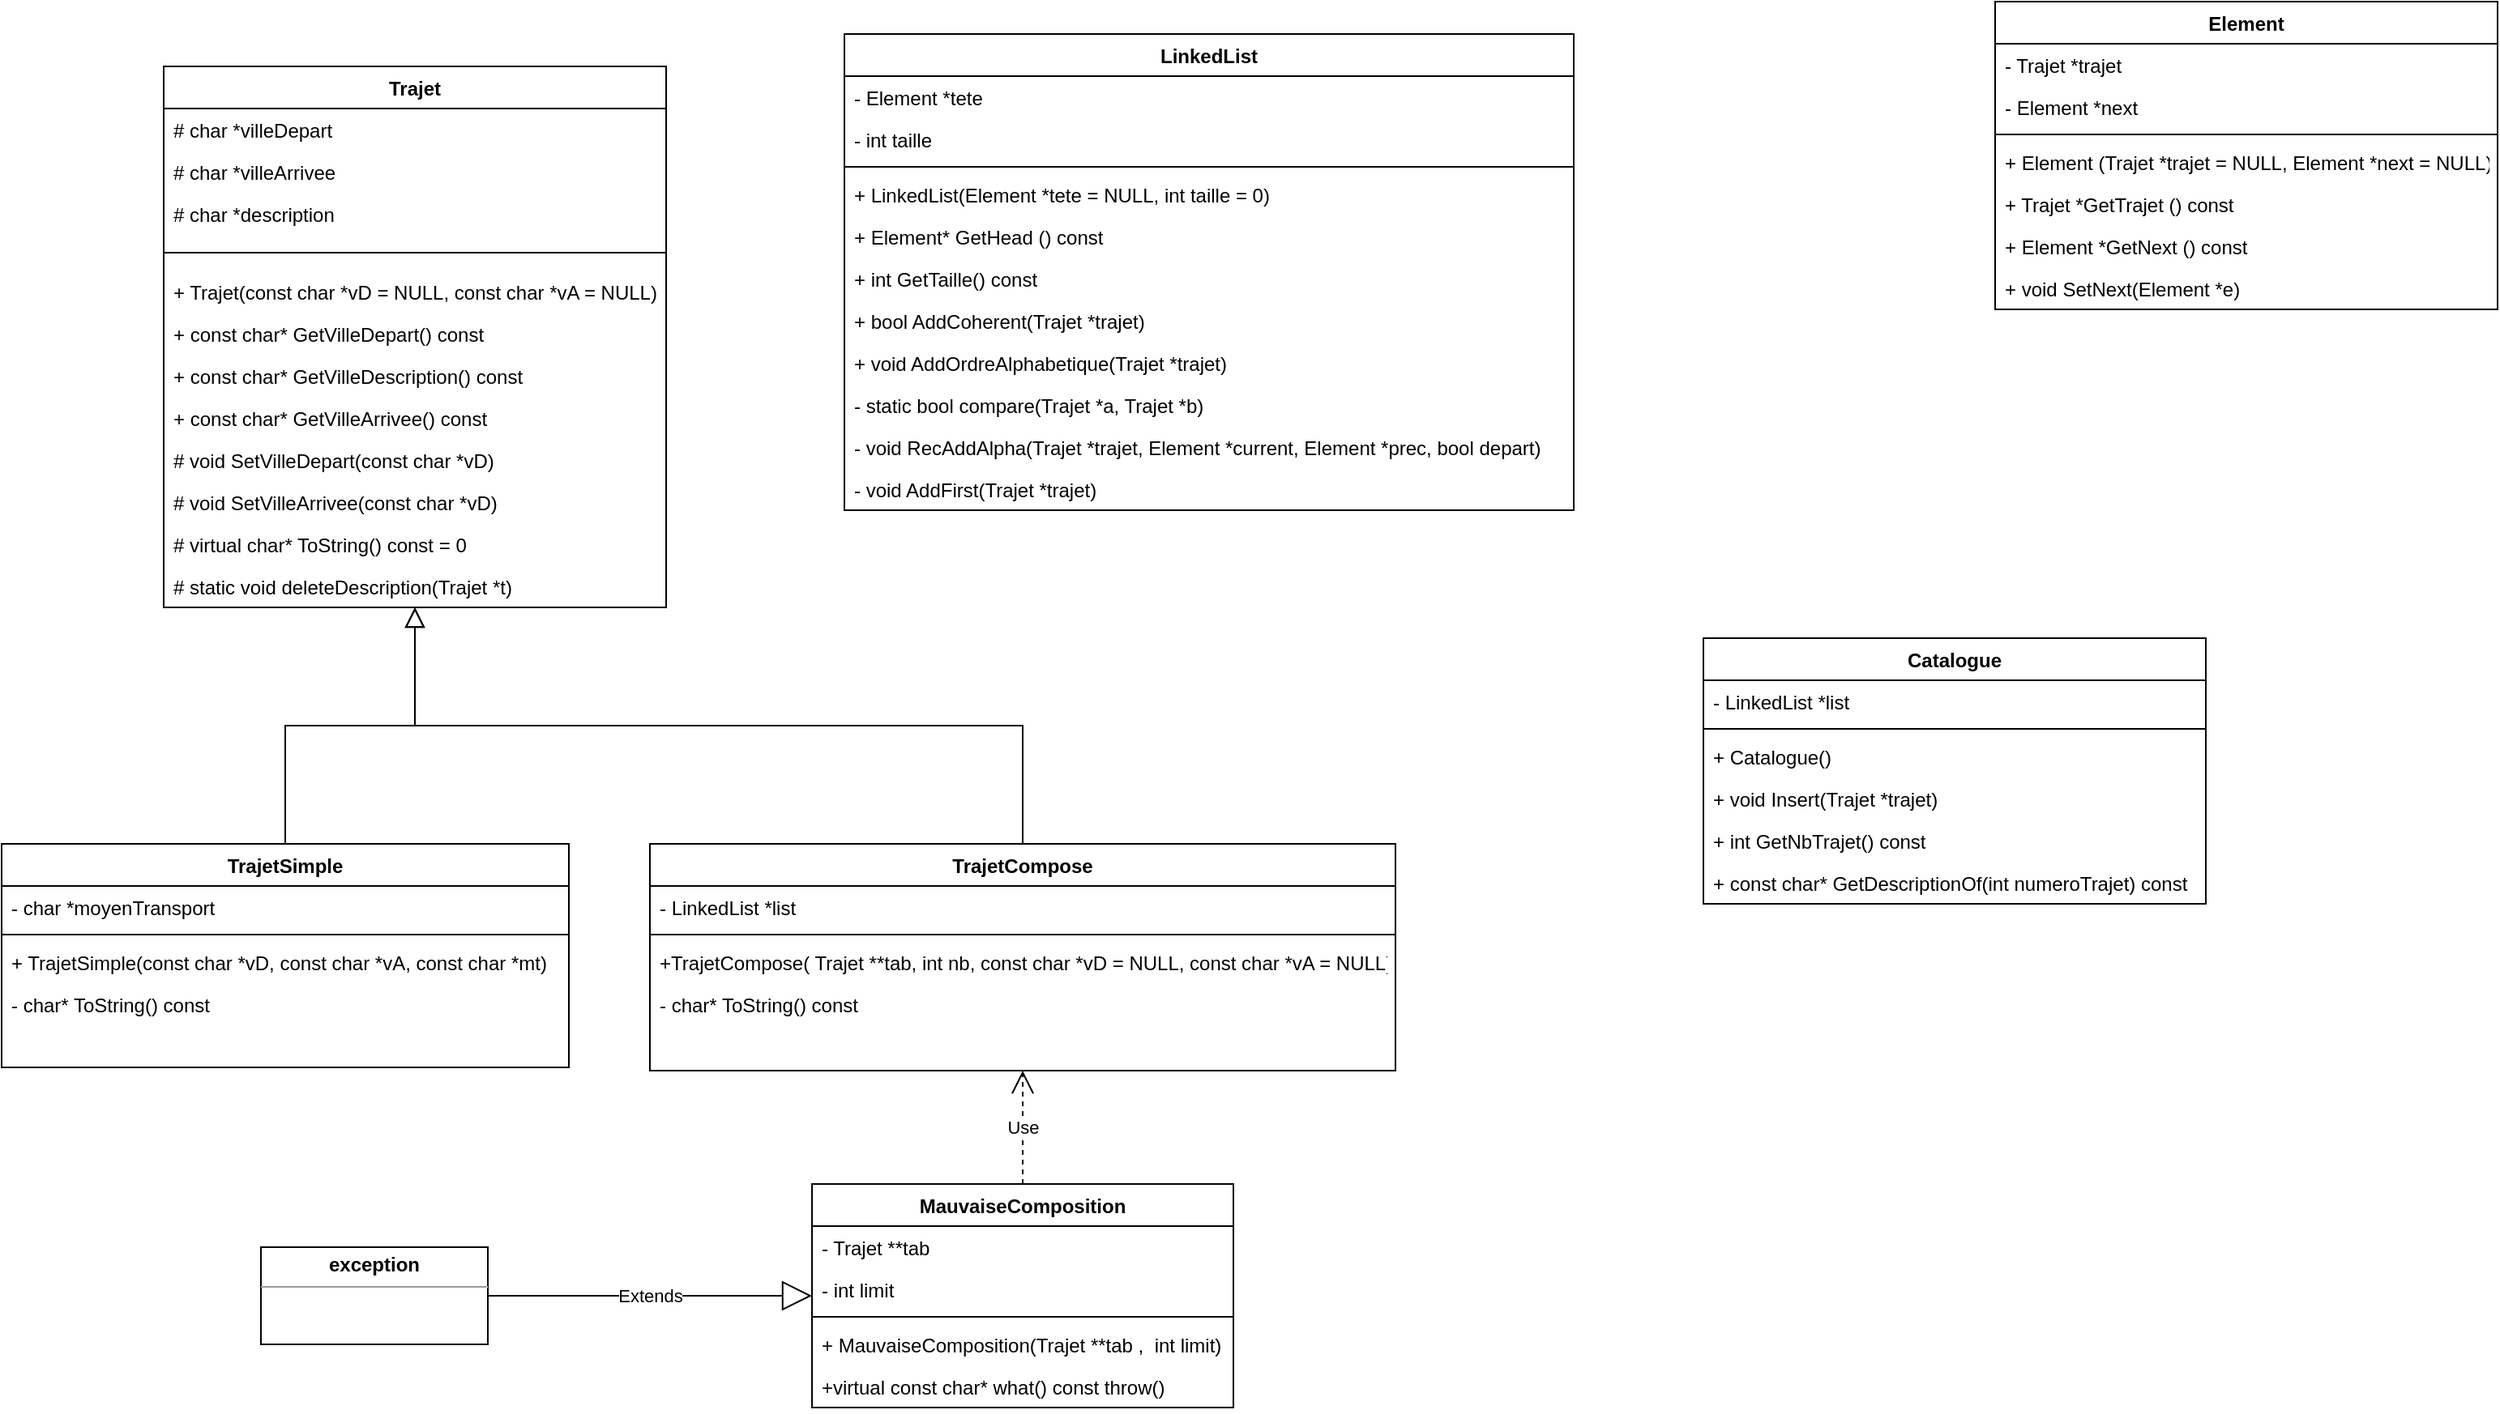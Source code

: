 <mxfile version="20.6.1" type="github">
  <diagram id="C5RBs43oDa-KdzZeNtuy" name="Page-1">
    <mxGraphModel dx="2652" dy="1462" grid="1" gridSize="10" guides="1" tooltips="1" connect="1" arrows="1" fold="1" page="1" pageScale="1" pageWidth="827" pageHeight="1169" math="0" shadow="0">
      <root>
        <mxCell id="WIyWlLk6GJQsqaUBKTNV-0" />
        <mxCell id="WIyWlLk6GJQsqaUBKTNV-1" parent="WIyWlLk6GJQsqaUBKTNV-0" />
        <mxCell id="zkfFHV4jXpPFQw0GAbJ--0" value="Trajet" style="swimlane;fontStyle=1;align=center;verticalAlign=top;childLayout=stackLayout;horizontal=1;startSize=26;horizontalStack=0;resizeParent=1;resizeLast=0;collapsible=1;marginBottom=0;rounded=0;shadow=0;strokeWidth=1;" parent="WIyWlLk6GJQsqaUBKTNV-1" vertex="1">
          <mxGeometry x="120" y="120" width="310" height="334" as="geometry">
            <mxRectangle x="230" y="140" width="160" height="26" as="alternateBounds" />
          </mxGeometry>
        </mxCell>
        <mxCell id="zkfFHV4jXpPFQw0GAbJ--1" value="# char *villeDepart" style="text;align=left;verticalAlign=top;spacingLeft=4;spacingRight=4;overflow=hidden;rotatable=0;points=[[0,0.5],[1,0.5]];portConstraint=eastwest;" parent="zkfFHV4jXpPFQw0GAbJ--0" vertex="1">
          <mxGeometry y="26" width="310" height="26" as="geometry" />
        </mxCell>
        <mxCell id="zkfFHV4jXpPFQw0GAbJ--2" value="# char *villeArrivee" style="text;align=left;verticalAlign=top;spacingLeft=4;spacingRight=4;overflow=hidden;rotatable=0;points=[[0,0.5],[1,0.5]];portConstraint=eastwest;rounded=0;shadow=0;html=0;" parent="zkfFHV4jXpPFQw0GAbJ--0" vertex="1">
          <mxGeometry y="52" width="310" height="26" as="geometry" />
        </mxCell>
        <mxCell id="O0NE5KoFi3yu0r8WQwXz-0" value="# char *description" style="text;align=left;verticalAlign=top;spacingLeft=4;spacingRight=4;overflow=hidden;rotatable=0;points=[[0,0.5],[1,0.5]];portConstraint=eastwest;rounded=0;shadow=0;html=0;" vertex="1" parent="zkfFHV4jXpPFQw0GAbJ--0">
          <mxGeometry y="78" width="310" height="26" as="geometry" />
        </mxCell>
        <mxCell id="zkfFHV4jXpPFQw0GAbJ--4" value="" style="line;html=1;strokeWidth=1;align=left;verticalAlign=middle;spacingTop=-1;spacingLeft=3;spacingRight=3;rotatable=0;labelPosition=right;points=[];portConstraint=eastwest;" parent="zkfFHV4jXpPFQw0GAbJ--0" vertex="1">
          <mxGeometry y="104" width="310" height="22" as="geometry" />
        </mxCell>
        <mxCell id="O0NE5KoFi3yu0r8WQwXz-17" value="+ Trajet(const char *vD = NULL, const char *vA = NULL)" style="text;align=left;verticalAlign=top;spacingLeft=4;spacingRight=4;overflow=hidden;rotatable=0;points=[[0,0.5],[1,0.5]];portConstraint=eastwest;" vertex="1" parent="zkfFHV4jXpPFQw0GAbJ--0">
          <mxGeometry y="126" width="310" height="26" as="geometry" />
        </mxCell>
        <mxCell id="zkfFHV4jXpPFQw0GAbJ--5" value="+ const char* GetVilleDepart() const" style="text;align=left;verticalAlign=top;spacingLeft=4;spacingRight=4;overflow=hidden;rotatable=0;points=[[0,0.5],[1,0.5]];portConstraint=eastwest;" parent="zkfFHV4jXpPFQw0GAbJ--0" vertex="1">
          <mxGeometry y="152" width="310" height="26" as="geometry" />
        </mxCell>
        <mxCell id="O0NE5KoFi3yu0r8WQwXz-16" value="+ const char* GetVilleDescription() const" style="text;align=left;verticalAlign=top;spacingLeft=4;spacingRight=4;overflow=hidden;rotatable=0;points=[[0,0.5],[1,0.5]];portConstraint=eastwest;" vertex="1" parent="zkfFHV4jXpPFQw0GAbJ--0">
          <mxGeometry y="178" width="310" height="26" as="geometry" />
        </mxCell>
        <mxCell id="O0NE5KoFi3yu0r8WQwXz-15" value="+ const char* GetVilleArrivee() const" style="text;align=left;verticalAlign=top;spacingLeft=4;spacingRight=4;overflow=hidden;rotatable=0;points=[[0,0.5],[1,0.5]];portConstraint=eastwest;" vertex="1" parent="zkfFHV4jXpPFQw0GAbJ--0">
          <mxGeometry y="204" width="310" height="26" as="geometry" />
        </mxCell>
        <mxCell id="O0NE5KoFi3yu0r8WQwXz-19" value="# void SetVilleDepart(const char *vD)" style="text;align=left;verticalAlign=top;spacingLeft=4;spacingRight=4;overflow=hidden;rotatable=0;points=[[0,0.5],[1,0.5]];portConstraint=eastwest;" vertex="1" parent="zkfFHV4jXpPFQw0GAbJ--0">
          <mxGeometry y="230" width="310" height="26" as="geometry" />
        </mxCell>
        <mxCell id="O0NE5KoFi3yu0r8WQwXz-20" value="# void SetVilleArrivee(const char *vD)" style="text;align=left;verticalAlign=top;spacingLeft=4;spacingRight=4;overflow=hidden;rotatable=0;points=[[0,0.5],[1,0.5]];portConstraint=eastwest;" vertex="1" parent="zkfFHV4jXpPFQw0GAbJ--0">
          <mxGeometry y="256" width="310" height="26" as="geometry" />
        </mxCell>
        <mxCell id="O0NE5KoFi3yu0r8WQwXz-18" value="# virtual char* ToString() const = 0" style="text;align=left;verticalAlign=top;spacingLeft=4;spacingRight=4;overflow=hidden;rotatable=0;points=[[0,0.5],[1,0.5]];portConstraint=eastwest;" vertex="1" parent="zkfFHV4jXpPFQw0GAbJ--0">
          <mxGeometry y="282" width="310" height="26" as="geometry" />
        </mxCell>
        <mxCell id="O0NE5KoFi3yu0r8WQwXz-21" value="# static void deleteDescription(Trajet *t)" style="text;align=left;verticalAlign=top;spacingLeft=4;spacingRight=4;overflow=hidden;rotatable=0;points=[[0,0.5],[1,0.5]];portConstraint=eastwest;" vertex="1" parent="zkfFHV4jXpPFQw0GAbJ--0">
          <mxGeometry y="308" width="310" height="26" as="geometry" />
        </mxCell>
        <mxCell id="zkfFHV4jXpPFQw0GAbJ--6" value="TrajetSimple&#xa;" style="swimlane;fontStyle=1;align=center;verticalAlign=top;childLayout=stackLayout;horizontal=1;startSize=26;horizontalStack=0;resizeParent=1;resizeLast=0;collapsible=1;marginBottom=0;rounded=0;shadow=0;strokeWidth=1;" parent="WIyWlLk6GJQsqaUBKTNV-1" vertex="1">
          <mxGeometry x="20" y="600" width="350" height="138" as="geometry">
            <mxRectangle x="130" y="380" width="160" height="26" as="alternateBounds" />
          </mxGeometry>
        </mxCell>
        <mxCell id="zkfFHV4jXpPFQw0GAbJ--7" value="- char *moyenTransport" style="text;align=left;verticalAlign=top;spacingLeft=4;spacingRight=4;overflow=hidden;rotatable=0;points=[[0,0.5],[1,0.5]];portConstraint=eastwest;" parent="zkfFHV4jXpPFQw0GAbJ--6" vertex="1">
          <mxGeometry y="26" width="350" height="26" as="geometry" />
        </mxCell>
        <mxCell id="zkfFHV4jXpPFQw0GAbJ--9" value="" style="line;html=1;strokeWidth=1;align=left;verticalAlign=middle;spacingTop=-1;spacingLeft=3;spacingRight=3;rotatable=0;labelPosition=right;points=[];portConstraint=eastwest;" parent="zkfFHV4jXpPFQw0GAbJ--6" vertex="1">
          <mxGeometry y="52" width="350" height="8" as="geometry" />
        </mxCell>
        <mxCell id="zkfFHV4jXpPFQw0GAbJ--11" value="+ TrajetSimple(const char *vD, const char *vA, const char *mt)" style="text;align=left;verticalAlign=top;spacingLeft=4;spacingRight=4;overflow=hidden;rotatable=0;points=[[0,0.5],[1,0.5]];portConstraint=eastwest;" parent="zkfFHV4jXpPFQw0GAbJ--6" vertex="1">
          <mxGeometry y="60" width="350" height="26" as="geometry" />
        </mxCell>
        <mxCell id="O0NE5KoFi3yu0r8WQwXz-22" value="- char* ToString() const" style="text;align=left;verticalAlign=top;spacingLeft=4;spacingRight=4;overflow=hidden;rotatable=0;points=[[0,0.5],[1,0.5]];portConstraint=eastwest;" vertex="1" parent="zkfFHV4jXpPFQw0GAbJ--6">
          <mxGeometry y="86" width="350" height="26" as="geometry" />
        </mxCell>
        <mxCell id="zkfFHV4jXpPFQw0GAbJ--12" value="" style="endArrow=block;endSize=10;endFill=0;shadow=0;strokeWidth=1;rounded=0;edgeStyle=elbowEdgeStyle;elbow=vertical;" parent="WIyWlLk6GJQsqaUBKTNV-1" source="zkfFHV4jXpPFQw0GAbJ--6" target="zkfFHV4jXpPFQw0GAbJ--0" edge="1">
          <mxGeometry width="160" relative="1" as="geometry">
            <mxPoint x="200" y="203" as="sourcePoint" />
            <mxPoint x="200" y="203" as="targetPoint" />
          </mxGeometry>
        </mxCell>
        <mxCell id="zkfFHV4jXpPFQw0GAbJ--13" value="TrajetCompose" style="swimlane;fontStyle=1;align=center;verticalAlign=top;childLayout=stackLayout;horizontal=1;startSize=26;horizontalStack=0;resizeParent=1;resizeLast=0;collapsible=1;marginBottom=0;rounded=0;shadow=0;strokeWidth=1;" parent="WIyWlLk6GJQsqaUBKTNV-1" vertex="1">
          <mxGeometry x="420" y="600" width="460" height="140" as="geometry">
            <mxRectangle x="330" y="360" width="170" height="26" as="alternateBounds" />
          </mxGeometry>
        </mxCell>
        <mxCell id="zkfFHV4jXpPFQw0GAbJ--14" value="- LinkedList *list" style="text;align=left;verticalAlign=top;spacingLeft=4;spacingRight=4;overflow=hidden;rotatable=0;points=[[0,0.5],[1,0.5]];portConstraint=eastwest;" parent="zkfFHV4jXpPFQw0GAbJ--13" vertex="1">
          <mxGeometry y="26" width="460" height="26" as="geometry" />
        </mxCell>
        <mxCell id="zkfFHV4jXpPFQw0GAbJ--15" value="" style="line;html=1;strokeWidth=1;align=left;verticalAlign=middle;spacingTop=-1;spacingLeft=3;spacingRight=3;rotatable=0;labelPosition=right;points=[];portConstraint=eastwest;" parent="zkfFHV4jXpPFQw0GAbJ--13" vertex="1">
          <mxGeometry y="52" width="460" height="8" as="geometry" />
        </mxCell>
        <mxCell id="f7l-6d_Razl2nAT0lJEb-27" value="+TrajetCompose( Trajet **tab, int nb, const char *vD = NULL, const char *vA = NULL)" style="text;align=left;verticalAlign=top;spacingLeft=4;spacingRight=4;overflow=hidden;rotatable=0;points=[[0,0.5],[1,0.5]];portConstraint=eastwest;" parent="zkfFHV4jXpPFQw0GAbJ--13" vertex="1">
          <mxGeometry y="60" width="460" height="26" as="geometry" />
        </mxCell>
        <mxCell id="O0NE5KoFi3yu0r8WQwXz-23" value="- char* ToString() const" style="text;align=left;verticalAlign=top;spacingLeft=4;spacingRight=4;overflow=hidden;rotatable=0;points=[[0,0.5],[1,0.5]];portConstraint=eastwest;" vertex="1" parent="zkfFHV4jXpPFQw0GAbJ--13">
          <mxGeometry y="86" width="460" height="26" as="geometry" />
        </mxCell>
        <mxCell id="zkfFHV4jXpPFQw0GAbJ--16" value="" style="endArrow=block;endSize=10;endFill=0;shadow=0;strokeWidth=1;rounded=0;edgeStyle=elbowEdgeStyle;elbow=vertical;" parent="WIyWlLk6GJQsqaUBKTNV-1" source="zkfFHV4jXpPFQw0GAbJ--13" target="zkfFHV4jXpPFQw0GAbJ--0" edge="1">
          <mxGeometry width="160" relative="1" as="geometry">
            <mxPoint x="210" y="373" as="sourcePoint" />
            <mxPoint x="310" y="271" as="targetPoint" />
          </mxGeometry>
        </mxCell>
        <mxCell id="f7l-6d_Razl2nAT0lJEb-8" value="LinkedList" style="swimlane;fontStyle=1;align=center;verticalAlign=top;childLayout=stackLayout;horizontal=1;startSize=26;horizontalStack=0;resizeParent=1;resizeParentMax=0;resizeLast=0;collapsible=1;marginBottom=0;" parent="WIyWlLk6GJQsqaUBKTNV-1" vertex="1">
          <mxGeometry x="540" y="100" width="450" height="294" as="geometry" />
        </mxCell>
        <mxCell id="f7l-6d_Razl2nAT0lJEb-9" value="- Element *tete" style="text;strokeColor=none;fillColor=none;align=left;verticalAlign=top;spacingLeft=4;spacingRight=4;overflow=hidden;rotatable=0;points=[[0,0.5],[1,0.5]];portConstraint=eastwest;" parent="f7l-6d_Razl2nAT0lJEb-8" vertex="1">
          <mxGeometry y="26" width="450" height="26" as="geometry" />
        </mxCell>
        <mxCell id="f7l-6d_Razl2nAT0lJEb-21" value="- int taille" style="text;strokeColor=none;fillColor=none;align=left;verticalAlign=top;spacingLeft=4;spacingRight=4;overflow=hidden;rotatable=0;points=[[0,0.5],[1,0.5]];portConstraint=eastwest;" parent="f7l-6d_Razl2nAT0lJEb-8" vertex="1">
          <mxGeometry y="52" width="450" height="26" as="geometry" />
        </mxCell>
        <mxCell id="f7l-6d_Razl2nAT0lJEb-10" value="" style="line;strokeWidth=1;fillColor=none;align=left;verticalAlign=middle;spacingTop=-1;spacingLeft=3;spacingRight=3;rotatable=0;labelPosition=right;points=[];portConstraint=eastwest;strokeColor=inherit;" parent="f7l-6d_Razl2nAT0lJEb-8" vertex="1">
          <mxGeometry y="78" width="450" height="8" as="geometry" />
        </mxCell>
        <mxCell id="f7l-6d_Razl2nAT0lJEb-11" value="+ LinkedList(Element *tete = NULL, int taille = 0)" style="text;strokeColor=none;fillColor=none;align=left;verticalAlign=top;spacingLeft=4;spacingRight=4;overflow=hidden;rotatable=0;points=[[0,0.5],[1,0.5]];portConstraint=eastwest;" parent="f7l-6d_Razl2nAT0lJEb-8" vertex="1">
          <mxGeometry y="86" width="450" height="26" as="geometry" />
        </mxCell>
        <mxCell id="O0NE5KoFi3yu0r8WQwXz-41" value="+ Element* GetHead () const" style="text;strokeColor=none;fillColor=none;align=left;verticalAlign=top;spacingLeft=4;spacingRight=4;overflow=hidden;rotatable=0;points=[[0,0.5],[1,0.5]];portConstraint=eastwest;" vertex="1" parent="f7l-6d_Razl2nAT0lJEb-8">
          <mxGeometry y="112" width="450" height="26" as="geometry" />
        </mxCell>
        <mxCell id="O0NE5KoFi3yu0r8WQwXz-40" value="+ int GetTaille() const" style="text;strokeColor=none;fillColor=none;align=left;verticalAlign=top;spacingLeft=4;spacingRight=4;overflow=hidden;rotatable=0;points=[[0,0.5],[1,0.5]];portConstraint=eastwest;" vertex="1" parent="f7l-6d_Razl2nAT0lJEb-8">
          <mxGeometry y="138" width="450" height="26" as="geometry" />
        </mxCell>
        <mxCell id="O0NE5KoFi3yu0r8WQwXz-38" value="+ bool AddCoherent(Trajet *trajet)" style="text;strokeColor=none;fillColor=none;align=left;verticalAlign=top;spacingLeft=4;spacingRight=4;overflow=hidden;rotatable=0;points=[[0,0.5],[1,0.5]];portConstraint=eastwest;" vertex="1" parent="f7l-6d_Razl2nAT0lJEb-8">
          <mxGeometry y="164" width="450" height="26" as="geometry" />
        </mxCell>
        <mxCell id="O0NE5KoFi3yu0r8WQwXz-39" value="+ void AddOrdreAlphabetique(Trajet *trajet)" style="text;strokeColor=none;fillColor=none;align=left;verticalAlign=top;spacingLeft=4;spacingRight=4;overflow=hidden;rotatable=0;points=[[0,0.5],[1,0.5]];portConstraint=eastwest;" vertex="1" parent="f7l-6d_Razl2nAT0lJEb-8">
          <mxGeometry y="190" width="450" height="26" as="geometry" />
        </mxCell>
        <mxCell id="O0NE5KoFi3yu0r8WQwXz-43" value="- static bool compare(Trajet *a, Trajet *b)" style="text;strokeColor=none;fillColor=none;align=left;verticalAlign=top;spacingLeft=4;spacingRight=4;overflow=hidden;rotatable=0;points=[[0,0.5],[1,0.5]];portConstraint=eastwest;" vertex="1" parent="f7l-6d_Razl2nAT0lJEb-8">
          <mxGeometry y="216" width="450" height="26" as="geometry" />
        </mxCell>
        <mxCell id="O0NE5KoFi3yu0r8WQwXz-42" value="- void RecAddAlpha(Trajet *trajet, Element *current, Element *prec, bool depart)" style="text;strokeColor=none;fillColor=none;align=left;verticalAlign=top;spacingLeft=4;spacingRight=4;overflow=hidden;rotatable=0;points=[[0,0.5],[1,0.5]];portConstraint=eastwest;" vertex="1" parent="f7l-6d_Razl2nAT0lJEb-8">
          <mxGeometry y="242" width="450" height="26" as="geometry" />
        </mxCell>
        <mxCell id="O0NE5KoFi3yu0r8WQwXz-44" value="- void AddFirst(Trajet *trajet)" style="text;strokeColor=none;fillColor=none;align=left;verticalAlign=top;spacingLeft=4;spacingRight=4;overflow=hidden;rotatable=0;points=[[0,0.5],[1,0.5]];portConstraint=eastwest;" vertex="1" parent="f7l-6d_Razl2nAT0lJEb-8">
          <mxGeometry y="268" width="450" height="26" as="geometry" />
        </mxCell>
        <mxCell id="f7l-6d_Razl2nAT0lJEb-12" value="Element" style="swimlane;fontStyle=1;childLayout=stackLayout;horizontal=1;startSize=26;fillColor=none;horizontalStack=0;resizeParent=1;resizeParentMax=0;resizeLast=0;collapsible=1;marginBottom=0;" parent="WIyWlLk6GJQsqaUBKTNV-1" vertex="1">
          <mxGeometry x="1250" y="80" width="310" height="190" as="geometry" />
        </mxCell>
        <mxCell id="f7l-6d_Razl2nAT0lJEb-13" value="- Trajet *trajet" style="text;strokeColor=none;fillColor=none;align=left;verticalAlign=top;spacingLeft=4;spacingRight=4;overflow=hidden;rotatable=0;points=[[0,0.5],[1,0.5]];portConstraint=eastwest;" parent="f7l-6d_Razl2nAT0lJEb-12" vertex="1">
          <mxGeometry y="26" width="310" height="26" as="geometry" />
        </mxCell>
        <mxCell id="f7l-6d_Razl2nAT0lJEb-14" value="- Element *next" style="text;strokeColor=none;fillColor=none;align=left;verticalAlign=top;spacingLeft=4;spacingRight=4;overflow=hidden;rotatable=0;points=[[0,0.5],[1,0.5]];portConstraint=eastwest;" parent="f7l-6d_Razl2nAT0lJEb-12" vertex="1">
          <mxGeometry y="52" width="310" height="26" as="geometry" />
        </mxCell>
        <mxCell id="O0NE5KoFi3yu0r8WQwXz-45" value="" style="line;strokeWidth=1;fillColor=none;align=left;verticalAlign=middle;spacingTop=-1;spacingLeft=3;spacingRight=3;rotatable=0;labelPosition=right;points=[];portConstraint=eastwest;strokeColor=inherit;" vertex="1" parent="f7l-6d_Razl2nAT0lJEb-12">
          <mxGeometry y="78" width="310" height="8" as="geometry" />
        </mxCell>
        <mxCell id="O0NE5KoFi3yu0r8WQwXz-49" value="+ Element (Trajet *trajet = NULL, Element *next = NULL)" style="text;strokeColor=none;fillColor=none;align=left;verticalAlign=top;spacingLeft=4;spacingRight=4;overflow=hidden;rotatable=0;points=[[0,0.5],[1,0.5]];portConstraint=eastwest;" vertex="1" parent="f7l-6d_Razl2nAT0lJEb-12">
          <mxGeometry y="86" width="310" height="26" as="geometry" />
        </mxCell>
        <mxCell id="O0NE5KoFi3yu0r8WQwXz-46" value="+ Trajet *GetTrajet () const" style="text;strokeColor=none;fillColor=none;align=left;verticalAlign=top;spacingLeft=4;spacingRight=4;overflow=hidden;rotatable=0;points=[[0,0.5],[1,0.5]];portConstraint=eastwest;" vertex="1" parent="f7l-6d_Razl2nAT0lJEb-12">
          <mxGeometry y="112" width="310" height="26" as="geometry" />
        </mxCell>
        <mxCell id="O0NE5KoFi3yu0r8WQwXz-47" value="+ Element *GetNext () const" style="text;strokeColor=none;fillColor=none;align=left;verticalAlign=top;spacingLeft=4;spacingRight=4;overflow=hidden;rotatable=0;points=[[0,0.5],[1,0.5]];portConstraint=eastwest;" vertex="1" parent="f7l-6d_Razl2nAT0lJEb-12">
          <mxGeometry y="138" width="310" height="26" as="geometry" />
        </mxCell>
        <mxCell id="O0NE5KoFi3yu0r8WQwXz-48" value="+ void SetNext(Element *e)" style="text;strokeColor=none;fillColor=none;align=left;verticalAlign=top;spacingLeft=4;spacingRight=4;overflow=hidden;rotatable=0;points=[[0,0.5],[1,0.5]];portConstraint=eastwest;" vertex="1" parent="f7l-6d_Razl2nAT0lJEb-12">
          <mxGeometry y="164" width="310" height="26" as="geometry" />
        </mxCell>
        <mxCell id="f7l-6d_Razl2nAT0lJEb-22" value="Catalogue" style="swimlane;fontStyle=1;align=center;verticalAlign=top;childLayout=stackLayout;horizontal=1;startSize=26;horizontalStack=0;resizeParent=1;resizeParentMax=0;resizeLast=0;collapsible=1;marginBottom=0;" parent="WIyWlLk6GJQsqaUBKTNV-1" vertex="1">
          <mxGeometry x="1070" y="473" width="310" height="164" as="geometry" />
        </mxCell>
        <mxCell id="f7l-6d_Razl2nAT0lJEb-23" value="- LinkedList *list&#xa;" style="text;strokeColor=none;fillColor=none;align=left;verticalAlign=top;spacingLeft=4;spacingRight=4;overflow=hidden;rotatable=0;points=[[0,0.5],[1,0.5]];portConstraint=eastwest;" parent="f7l-6d_Razl2nAT0lJEb-22" vertex="1">
          <mxGeometry y="26" width="310" height="26" as="geometry" />
        </mxCell>
        <mxCell id="f7l-6d_Razl2nAT0lJEb-24" value="" style="line;strokeWidth=1;fillColor=none;align=left;verticalAlign=middle;spacingTop=-1;spacingLeft=3;spacingRight=3;rotatable=0;labelPosition=right;points=[];portConstraint=eastwest;strokeColor=inherit;" parent="f7l-6d_Razl2nAT0lJEb-22" vertex="1">
          <mxGeometry y="52" width="310" height="8" as="geometry" />
        </mxCell>
        <mxCell id="f7l-6d_Razl2nAT0lJEb-25" value="+ Catalogue()" style="text;strokeColor=none;fillColor=none;align=left;verticalAlign=top;spacingLeft=4;spacingRight=4;overflow=hidden;rotatable=0;points=[[0,0.5],[1,0.5]];portConstraint=eastwest;" parent="f7l-6d_Razl2nAT0lJEb-22" vertex="1">
          <mxGeometry y="60" width="310" height="26" as="geometry" />
        </mxCell>
        <mxCell id="O0NE5KoFi3yu0r8WQwXz-51" value="+ void Insert(Trajet *trajet)" style="text;strokeColor=none;fillColor=none;align=left;verticalAlign=top;spacingLeft=4;spacingRight=4;overflow=hidden;rotatable=0;points=[[0,0.5],[1,0.5]];portConstraint=eastwest;" vertex="1" parent="f7l-6d_Razl2nAT0lJEb-22">
          <mxGeometry y="86" width="310" height="26" as="geometry" />
        </mxCell>
        <mxCell id="O0NE5KoFi3yu0r8WQwXz-52" value="+ int GetNbTrajet() const" style="text;strokeColor=none;fillColor=none;align=left;verticalAlign=top;spacingLeft=4;spacingRight=4;overflow=hidden;rotatable=0;points=[[0,0.5],[1,0.5]];portConstraint=eastwest;" vertex="1" parent="f7l-6d_Razl2nAT0lJEb-22">
          <mxGeometry y="112" width="310" height="26" as="geometry" />
        </mxCell>
        <mxCell id="O0NE5KoFi3yu0r8WQwXz-53" value="+ const char* GetDescriptionOf(int numeroTrajet) const" style="text;strokeColor=none;fillColor=none;align=left;verticalAlign=top;spacingLeft=4;spacingRight=4;overflow=hidden;rotatable=0;points=[[0,0.5],[1,0.5]];portConstraint=eastwest;" vertex="1" parent="f7l-6d_Razl2nAT0lJEb-22">
          <mxGeometry y="138" width="310" height="26" as="geometry" />
        </mxCell>
        <mxCell id="O0NE5KoFi3yu0r8WQwXz-24" value="Use" style="endArrow=open;endSize=12;dashed=1;html=1;rounded=0;entryX=0.5;entryY=1;entryDx=0;entryDy=0;exitX=0.5;exitY=0;exitDx=0;exitDy=0;" edge="1" parent="WIyWlLk6GJQsqaUBKTNV-1" source="O0NE5KoFi3yu0r8WQwXz-25" target="zkfFHV4jXpPFQw0GAbJ--13">
          <mxGeometry width="160" relative="1" as="geometry">
            <mxPoint x="270" y="830" as="sourcePoint" />
            <mxPoint x="430" y="830" as="targetPoint" />
          </mxGeometry>
        </mxCell>
        <mxCell id="O0NE5KoFi3yu0r8WQwXz-25" value="MauvaiseComposition" style="swimlane;fontStyle=1;align=center;verticalAlign=top;childLayout=stackLayout;horizontal=1;startSize=26;horizontalStack=0;resizeParent=1;resizeParentMax=0;resizeLast=0;collapsible=1;marginBottom=0;" vertex="1" parent="WIyWlLk6GJQsqaUBKTNV-1">
          <mxGeometry x="520" y="810" width="260" height="138" as="geometry" />
        </mxCell>
        <mxCell id="O0NE5KoFi3yu0r8WQwXz-26" value="- Trajet **tab" style="text;strokeColor=none;fillColor=none;align=left;verticalAlign=top;spacingLeft=4;spacingRight=4;overflow=hidden;rotatable=0;points=[[0,0.5],[1,0.5]];portConstraint=eastwest;" vertex="1" parent="O0NE5KoFi3yu0r8WQwXz-25">
          <mxGeometry y="26" width="260" height="26" as="geometry" />
        </mxCell>
        <mxCell id="O0NE5KoFi3yu0r8WQwXz-29" value="- int limit" style="text;strokeColor=none;fillColor=none;align=left;verticalAlign=top;spacingLeft=4;spacingRight=4;overflow=hidden;rotatable=0;points=[[0,0.5],[1,0.5]];portConstraint=eastwest;" vertex="1" parent="O0NE5KoFi3yu0r8WQwXz-25">
          <mxGeometry y="52" width="260" height="26" as="geometry" />
        </mxCell>
        <mxCell id="O0NE5KoFi3yu0r8WQwXz-27" value="" style="line;strokeWidth=1;fillColor=none;align=left;verticalAlign=middle;spacingTop=-1;spacingLeft=3;spacingRight=3;rotatable=0;labelPosition=right;points=[];portConstraint=eastwest;strokeColor=inherit;" vertex="1" parent="O0NE5KoFi3yu0r8WQwXz-25">
          <mxGeometry y="78" width="260" height="8" as="geometry" />
        </mxCell>
        <mxCell id="O0NE5KoFi3yu0r8WQwXz-28" value="+ MauvaiseComposition(Trajet **tab ,  int limit)" style="text;strokeColor=none;fillColor=none;align=left;verticalAlign=top;spacingLeft=4;spacingRight=4;overflow=hidden;rotatable=0;points=[[0,0.5],[1,0.5]];portConstraint=eastwest;" vertex="1" parent="O0NE5KoFi3yu0r8WQwXz-25">
          <mxGeometry y="86" width="260" height="26" as="geometry" />
        </mxCell>
        <mxCell id="O0NE5KoFi3yu0r8WQwXz-30" value="+virtual const char* what() const throw()" style="text;strokeColor=none;fillColor=none;align=left;verticalAlign=top;spacingLeft=4;spacingRight=4;overflow=hidden;rotatable=0;points=[[0,0.5],[1,0.5]];portConstraint=eastwest;" vertex="1" parent="O0NE5KoFi3yu0r8WQwXz-25">
          <mxGeometry y="112" width="260" height="26" as="geometry" />
        </mxCell>
        <mxCell id="O0NE5KoFi3yu0r8WQwXz-34" value="&lt;p style=&quot;margin:0px;margin-top:4px;text-align:center;&quot;&gt;&lt;b&gt;exception&lt;/b&gt;&lt;br&gt;&lt;/p&gt;&lt;hr size=&quot;1&quot;&gt;&lt;div style=&quot;height:2px;&quot;&gt;&lt;/div&gt;" style="verticalAlign=top;align=left;overflow=fill;fontSize=12;fontFamily=Helvetica;html=1;" vertex="1" parent="WIyWlLk6GJQsqaUBKTNV-1">
          <mxGeometry x="180" y="849" width="140" height="60" as="geometry" />
        </mxCell>
        <mxCell id="O0NE5KoFi3yu0r8WQwXz-37" value="Extends" style="endArrow=block;endSize=16;endFill=0;html=1;rounded=0;exitX=1;exitY=0.5;exitDx=0;exitDy=0;" edge="1" parent="WIyWlLk6GJQsqaUBKTNV-1" source="O0NE5KoFi3yu0r8WQwXz-34" target="O0NE5KoFi3yu0r8WQwXz-25">
          <mxGeometry width="160" relative="1" as="geometry">
            <mxPoint x="290" y="1040" as="sourcePoint" />
            <mxPoint x="450" y="1040" as="targetPoint" />
          </mxGeometry>
        </mxCell>
      </root>
    </mxGraphModel>
  </diagram>
</mxfile>
